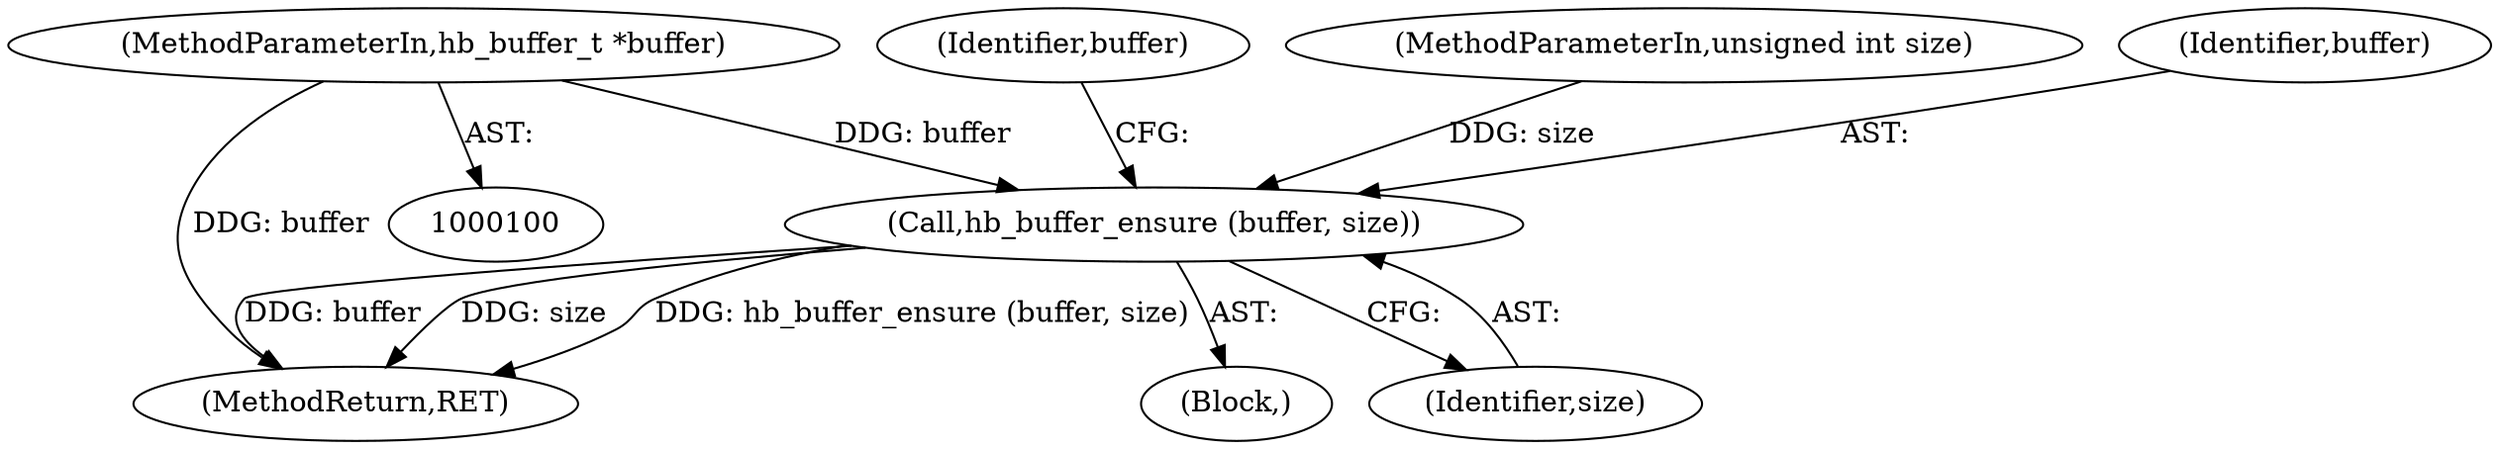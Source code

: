 digraph "1_harfbuzz_a6a79df5fe2ed2cd307e7a991346faee164e70d9_2@pointer" {
"1000101" [label="(MethodParameterIn,hb_buffer_t *buffer)"];
"1000104" [label="(Call,hb_buffer_ensure (buffer, size))"];
"1000167" [label="(MethodReturn,RET)"];
"1000110" [label="(Identifier,buffer)"];
"1000103" [label="(Block,)"];
"1000102" [label="(MethodParameterIn,unsigned int size)"];
"1000104" [label="(Call,hb_buffer_ensure (buffer, size))"];
"1000106" [label="(Identifier,size)"];
"1000101" [label="(MethodParameterIn,hb_buffer_t *buffer)"];
"1000105" [label="(Identifier,buffer)"];
"1000101" -> "1000100"  [label="AST: "];
"1000101" -> "1000167"  [label="DDG: buffer"];
"1000101" -> "1000104"  [label="DDG: buffer"];
"1000104" -> "1000103"  [label="AST: "];
"1000104" -> "1000106"  [label="CFG: "];
"1000105" -> "1000104"  [label="AST: "];
"1000106" -> "1000104"  [label="AST: "];
"1000110" -> "1000104"  [label="CFG: "];
"1000104" -> "1000167"  [label="DDG: hb_buffer_ensure (buffer, size)"];
"1000104" -> "1000167"  [label="DDG: buffer"];
"1000104" -> "1000167"  [label="DDG: size"];
"1000102" -> "1000104"  [label="DDG: size"];
}
